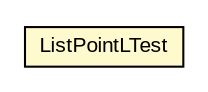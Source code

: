 #!/usr/local/bin/dot
#
# Class diagram 
# Generated by UMLGraph version R5_6-24-gf6e263 (http://www.umlgraph.org/)
#

digraph G {
	edge [fontname="arial",fontsize=10,labelfontname="arial",labelfontsize=10];
	node [fontname="arial",fontsize=10,shape=plaintext];
	nodesep=0.25;
	ranksep=0.5;
	// org.osmdroid.util.ListPointLTest
	c126272 [label=<<table title="org.osmdroid.util.ListPointLTest" border="0" cellborder="1" cellspacing="0" cellpadding="2" port="p" bgcolor="lemonChiffon" href="./ListPointLTest.html">
		<tr><td><table border="0" cellspacing="0" cellpadding="1">
<tr><td align="center" balign="center"> ListPointLTest </td></tr>
		</table></td></tr>
		</table>>, URL="./ListPointLTest.html", fontname="arial", fontcolor="black", fontsize=10.0];
}

